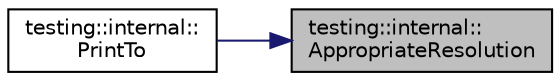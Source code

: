 digraph "testing::internal::AppropriateResolution"
{
 // LATEX_PDF_SIZE
  bgcolor="transparent";
  edge [fontname="Helvetica",fontsize="10",labelfontname="Helvetica",labelfontsize="10"];
  node [fontname="Helvetica",fontsize="10",shape=record];
  rankdir="RL";
  Node1 [label="testing::internal::\lAppropriateResolution",height=0.2,width=0.4,color="black", fillcolor="grey75", style="filled", fontcolor="black",tooltip=" "];
  Node1 -> Node2 [dir="back",color="midnightblue",fontsize="10",style="solid",fontname="Helvetica"];
  Node2 [label="testing::internal::\lPrintTo",height=0.2,width=0.4,color="black",URL="$namespacetesting_1_1internal.html#aa7e7ffa9017368e4cdde898fea4d6daa",tooltip=" "];
}
